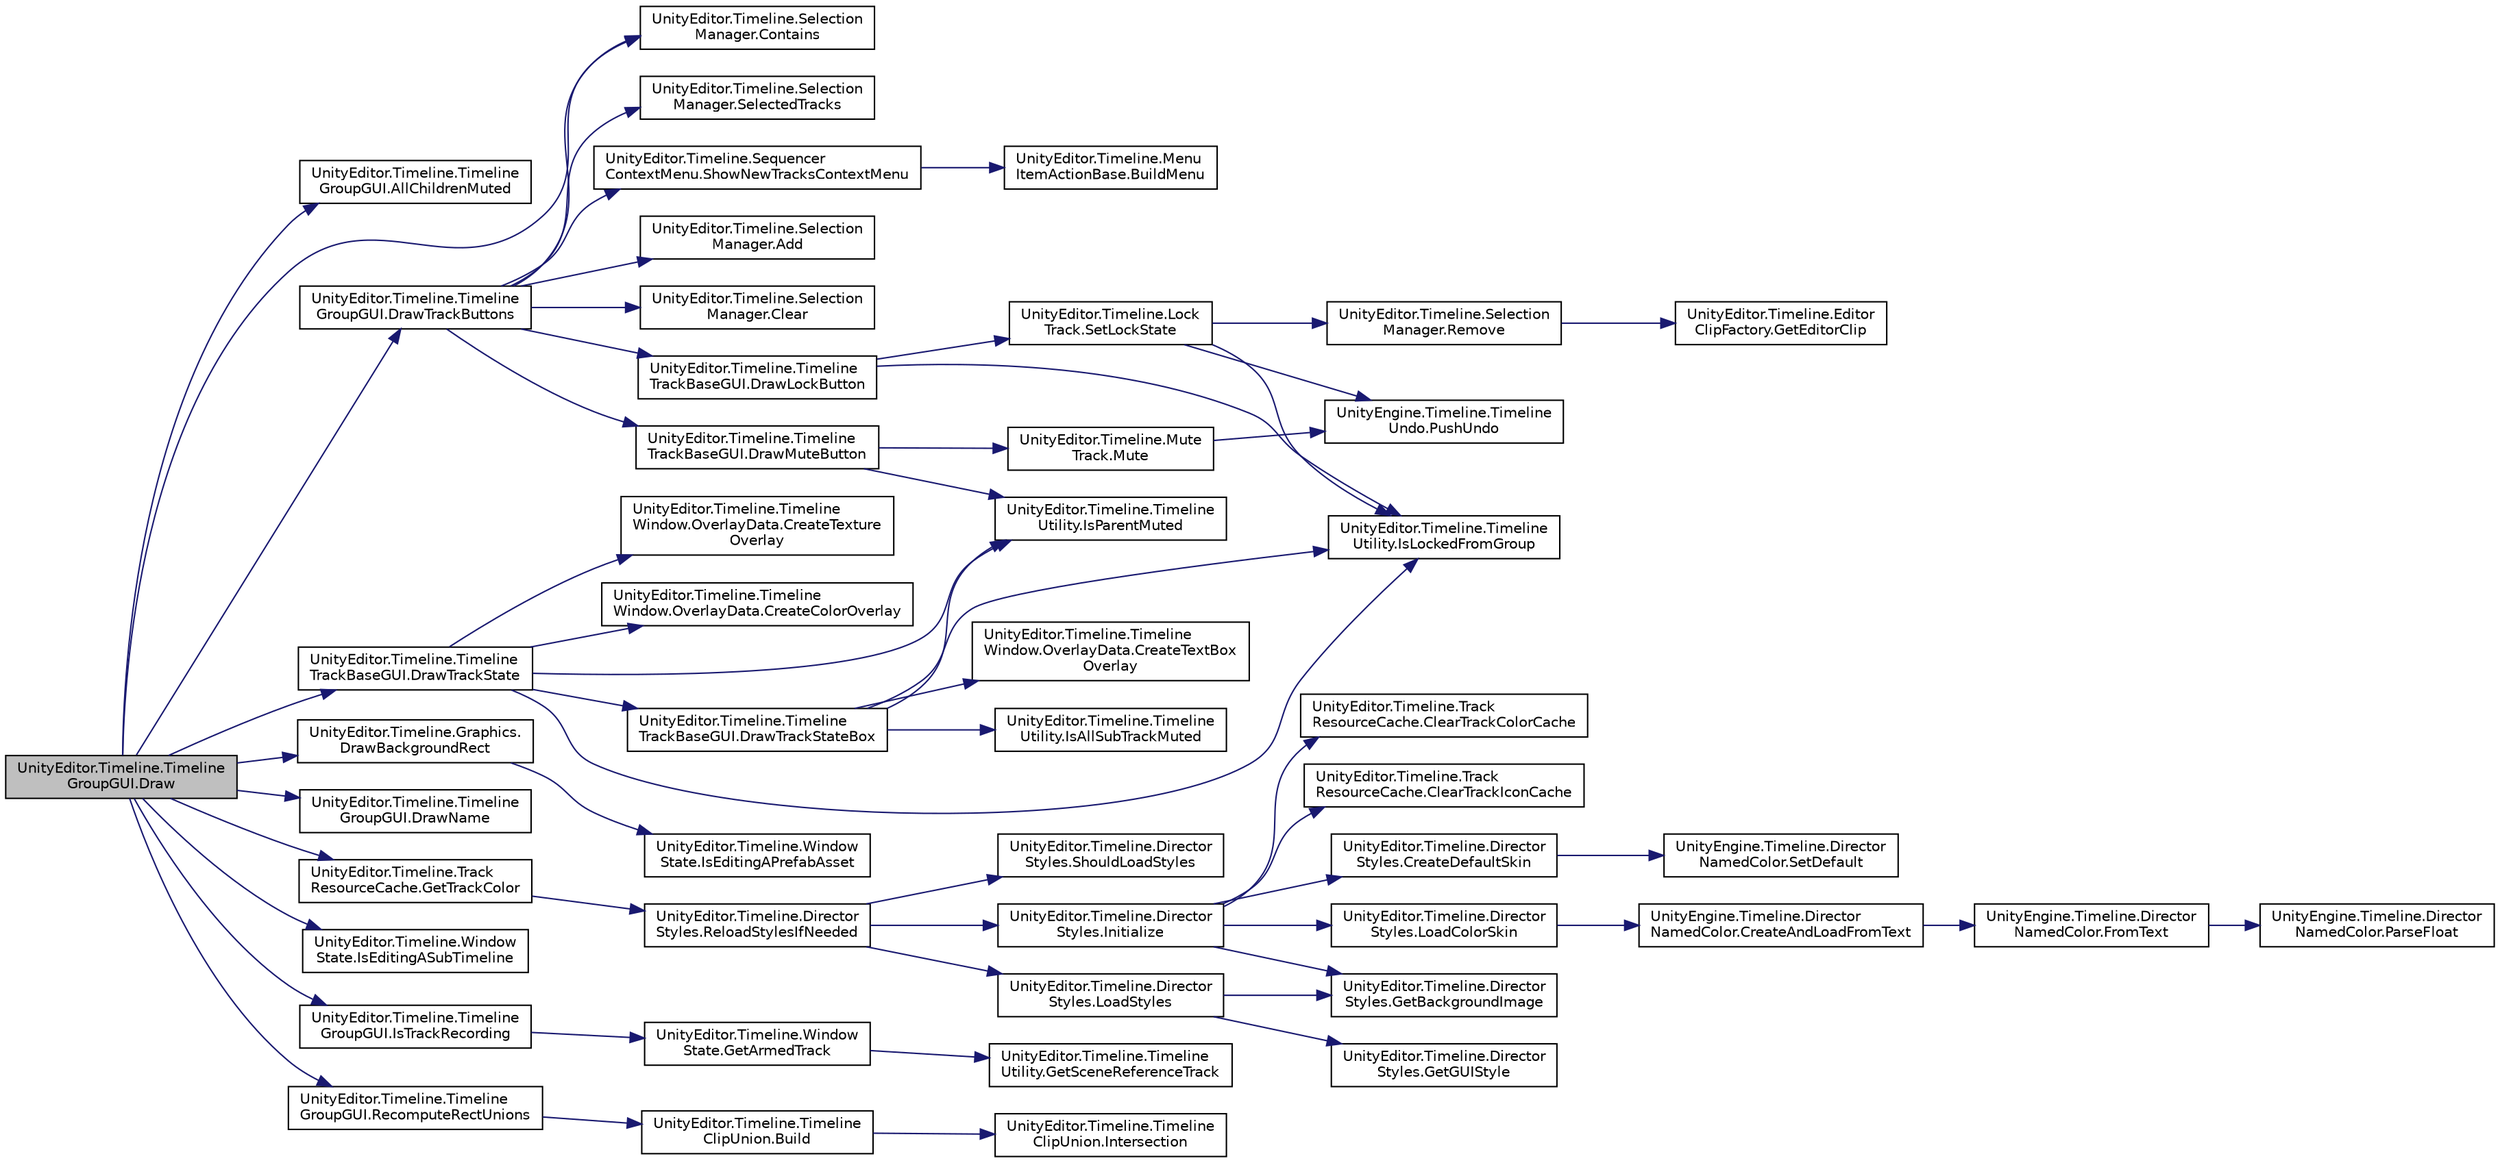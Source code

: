 digraph "UnityEditor.Timeline.TimelineGroupGUI.Draw"
{
 // LATEX_PDF_SIZE
  edge [fontname="Helvetica",fontsize="10",labelfontname="Helvetica",labelfontsize="10"];
  node [fontname="Helvetica",fontsize="10",shape=record];
  rankdir="LR";
  Node1 [label="UnityEditor.Timeline.Timeline\lGroupGUI.Draw",height=0.2,width=0.4,color="black", fillcolor="grey75", style="filled", fontcolor="black",tooltip=" "];
  Node1 -> Node2 [color="midnightblue",fontsize="10",style="solid",fontname="Helvetica"];
  Node2 [label="UnityEditor.Timeline.Timeline\lGroupGUI.AllChildrenMuted",height=0.2,width=0.4,color="black", fillcolor="white", style="filled",URL="$class_unity_editor_1_1_timeline_1_1_timeline_group_g_u_i.html#a43d1bce6f7b7b1eedc0d9b83830ab7d0",tooltip=" "];
  Node1 -> Node3 [color="midnightblue",fontsize="10",style="solid",fontname="Helvetica"];
  Node3 [label="UnityEditor.Timeline.Selection\lManager.Contains",height=0.2,width=0.4,color="black", fillcolor="white", style="filled",URL="$class_unity_editor_1_1_timeline_1_1_selection_manager.html#ab57d9cab613d1e53d50db9a43db506ca",tooltip=" "];
  Node1 -> Node4 [color="midnightblue",fontsize="10",style="solid",fontname="Helvetica"];
  Node4 [label="UnityEditor.Timeline.Graphics.\lDrawBackgroundRect",height=0.2,width=0.4,color="black", fillcolor="white", style="filled",URL="$class_unity_editor_1_1_timeline_1_1_graphics.html#a06e195e807585f3c10a9cfa8ebb054f6",tooltip=" "];
  Node4 -> Node5 [color="midnightblue",fontsize="10",style="solid",fontname="Helvetica"];
  Node5 [label="UnityEditor.Timeline.Window\lState.IsEditingAPrefabAsset",height=0.2,width=0.4,color="black", fillcolor="white", style="filled",URL="$class_unity_editor_1_1_timeline_1_1_window_state.html#abdb8d4bcf66232399e9fe17e7b3e5ff7",tooltip=" "];
  Node1 -> Node6 [color="midnightblue",fontsize="10",style="solid",fontname="Helvetica"];
  Node6 [label="UnityEditor.Timeline.Timeline\lGroupGUI.DrawName",height=0.2,width=0.4,color="black", fillcolor="white", style="filled",URL="$class_unity_editor_1_1_timeline_1_1_timeline_group_g_u_i.html#ae24924bae1025f5e16eb1a8c5430da64",tooltip=" "];
  Node1 -> Node7 [color="midnightblue",fontsize="10",style="solid",fontname="Helvetica"];
  Node7 [label="UnityEditor.Timeline.Timeline\lGroupGUI.DrawTrackButtons",height=0.2,width=0.4,color="black", fillcolor="white", style="filled",URL="$class_unity_editor_1_1_timeline_1_1_timeline_group_g_u_i.html#a44602f9f2b76e50f220dba033a078840",tooltip=" "];
  Node7 -> Node8 [color="midnightblue",fontsize="10",style="solid",fontname="Helvetica"];
  Node8 [label="UnityEditor.Timeline.Selection\lManager.Add",height=0.2,width=0.4,color="black", fillcolor="white", style="filled",URL="$class_unity_editor_1_1_timeline_1_1_selection_manager.html#ac0ae8dcaf9f44d7be4fc61cc05f5110b",tooltip=" "];
  Node7 -> Node9 [color="midnightblue",fontsize="10",style="solid",fontname="Helvetica"];
  Node9 [label="UnityEditor.Timeline.Selection\lManager.Clear",height=0.2,width=0.4,color="black", fillcolor="white", style="filled",URL="$class_unity_editor_1_1_timeline_1_1_selection_manager.html#a587eb1360aef383023f0eb0c7fe0d3a9",tooltip=" "];
  Node7 -> Node3 [color="midnightblue",fontsize="10",style="solid",fontname="Helvetica"];
  Node7 -> Node10 [color="midnightblue",fontsize="10",style="solid",fontname="Helvetica"];
  Node10 [label="UnityEditor.Timeline.Timeline\lTrackBaseGUI.DrawLockButton",height=0.2,width=0.4,color="black", fillcolor="white", style="filled",URL="$class_unity_editor_1_1_timeline_1_1_timeline_track_base_g_u_i.html#a5cc50e70dd9bca99feed69998f802b7d",tooltip=" "];
  Node10 -> Node11 [color="midnightblue",fontsize="10",style="solid",fontname="Helvetica"];
  Node11 [label="UnityEditor.Timeline.Timeline\lUtility.IsLockedFromGroup",height=0.2,width=0.4,color="black", fillcolor="white", style="filled",URL="$class_unity_editor_1_1_timeline_1_1_timeline_utility.html#af799952f2adcbfb55b514505212d334f",tooltip=" "];
  Node10 -> Node12 [color="midnightblue",fontsize="10",style="solid",fontname="Helvetica"];
  Node12 [label="UnityEditor.Timeline.Lock\lTrack.SetLockState",height=0.2,width=0.4,color="black", fillcolor="white", style="filled",URL="$class_unity_editor_1_1_timeline_1_1_lock_track.html#a16cddfecc512647aaceba47530dd7634",tooltip=" "];
  Node12 -> Node11 [color="midnightblue",fontsize="10",style="solid",fontname="Helvetica"];
  Node12 -> Node13 [color="midnightblue",fontsize="10",style="solid",fontname="Helvetica"];
  Node13 [label="UnityEngine.Timeline.Timeline\lUndo.PushUndo",height=0.2,width=0.4,color="black", fillcolor="white", style="filled",URL="$class_unity_engine_1_1_timeline_1_1_timeline_undo.html#a2c45dda5e68a6de6f481aee4888b352c",tooltip=" "];
  Node12 -> Node14 [color="midnightblue",fontsize="10",style="solid",fontname="Helvetica"];
  Node14 [label="UnityEditor.Timeline.Selection\lManager.Remove",height=0.2,width=0.4,color="black", fillcolor="white", style="filled",URL="$class_unity_editor_1_1_timeline_1_1_selection_manager.html#a64339f961d920c86357e95ee50bd937d",tooltip=" "];
  Node14 -> Node15 [color="midnightblue",fontsize="10",style="solid",fontname="Helvetica"];
  Node15 [label="UnityEditor.Timeline.Editor\lClipFactory.GetEditorClip",height=0.2,width=0.4,color="black", fillcolor="white", style="filled",URL="$class_unity_editor_1_1_timeline_1_1_editor_clip_factory.html#a2e8fade23bcb6e2be7aa64eac84d63c4",tooltip=" "];
  Node7 -> Node16 [color="midnightblue",fontsize="10",style="solid",fontname="Helvetica"];
  Node16 [label="UnityEditor.Timeline.Timeline\lTrackBaseGUI.DrawMuteButton",height=0.2,width=0.4,color="black", fillcolor="white", style="filled",URL="$class_unity_editor_1_1_timeline_1_1_timeline_track_base_g_u_i.html#a216c859b1650722fd4f86c1abe2fab16",tooltip=" "];
  Node16 -> Node17 [color="midnightblue",fontsize="10",style="solid",fontname="Helvetica"];
  Node17 [label="UnityEditor.Timeline.Timeline\lUtility.IsParentMuted",height=0.2,width=0.4,color="black", fillcolor="white", style="filled",URL="$class_unity_editor_1_1_timeline_1_1_timeline_utility.html#a0fef48abda9f214f1b5d893f480b5689",tooltip=" "];
  Node16 -> Node18 [color="midnightblue",fontsize="10",style="solid",fontname="Helvetica"];
  Node18 [label="UnityEditor.Timeline.Mute\lTrack.Mute",height=0.2,width=0.4,color="black", fillcolor="white", style="filled",URL="$class_unity_editor_1_1_timeline_1_1_mute_track.html#aa547622df3e5f0ac709422a51daccfb8",tooltip=" "];
  Node18 -> Node13 [color="midnightblue",fontsize="10",style="solid",fontname="Helvetica"];
  Node7 -> Node19 [color="midnightblue",fontsize="10",style="solid",fontname="Helvetica"];
  Node19 [label="UnityEditor.Timeline.Selection\lManager.SelectedTracks",height=0.2,width=0.4,color="black", fillcolor="white", style="filled",URL="$class_unity_editor_1_1_timeline_1_1_selection_manager.html#a3f7cb4a9d2f8441e66550d00de5ae731",tooltip=" "];
  Node7 -> Node20 [color="midnightblue",fontsize="10",style="solid",fontname="Helvetica"];
  Node20 [label="UnityEditor.Timeline.Sequencer\lContextMenu.ShowNewTracksContextMenu",height=0.2,width=0.4,color="black", fillcolor="white", style="filled",URL="$class_unity_editor_1_1_timeline_1_1_sequencer_context_menu.html#ac5db9160c5807a0f82aa4422ea1252fa",tooltip=" "];
  Node20 -> Node21 [color="midnightblue",fontsize="10",style="solid",fontname="Helvetica"];
  Node21 [label="UnityEditor.Timeline.Menu\lItemActionBase.BuildMenu",height=0.2,width=0.4,color="black", fillcolor="white", style="filled",URL="$class_unity_editor_1_1_timeline_1_1_menu_item_action_base.html#abeba653e51c697fda0abcbb64e5d5da3",tooltip=" "];
  Node1 -> Node22 [color="midnightblue",fontsize="10",style="solid",fontname="Helvetica"];
  Node22 [label="UnityEditor.Timeline.Timeline\lTrackBaseGUI.DrawTrackState",height=0.2,width=0.4,color="black", fillcolor="white", style="filled",URL="$class_unity_editor_1_1_timeline_1_1_timeline_track_base_g_u_i.html#a3083d956f452a068e3e4d3740980c798",tooltip=" "];
  Node22 -> Node23 [color="midnightblue",fontsize="10",style="solid",fontname="Helvetica"];
  Node23 [label="UnityEditor.Timeline.Timeline\lWindow.OverlayData.CreateColorOverlay",height=0.2,width=0.4,color="black", fillcolor="white", style="filled",URL="$struct_unity_editor_1_1_timeline_1_1_timeline_window_1_1_overlay_data.html#a1713c1b5c8e403140b0d11dd34a04e19",tooltip=" "];
  Node22 -> Node24 [color="midnightblue",fontsize="10",style="solid",fontname="Helvetica"];
  Node24 [label="UnityEditor.Timeline.Timeline\lWindow.OverlayData.CreateTexture\lOverlay",height=0.2,width=0.4,color="black", fillcolor="white", style="filled",URL="$struct_unity_editor_1_1_timeline_1_1_timeline_window_1_1_overlay_data.html#a189205b2893aafb4dae96017c30b2916",tooltip=" "];
  Node22 -> Node25 [color="midnightblue",fontsize="10",style="solid",fontname="Helvetica"];
  Node25 [label="UnityEditor.Timeline.Timeline\lTrackBaseGUI.DrawTrackStateBox",height=0.2,width=0.4,color="black", fillcolor="white", style="filled",URL="$class_unity_editor_1_1_timeline_1_1_timeline_track_base_g_u_i.html#a49cd5937af6f55d83b21bfc1553c5884",tooltip=" "];
  Node25 -> Node26 [color="midnightblue",fontsize="10",style="solid",fontname="Helvetica"];
  Node26 [label="UnityEditor.Timeline.Timeline\lWindow.OverlayData.CreateTextBox\lOverlay",height=0.2,width=0.4,color="black", fillcolor="white", style="filled",URL="$struct_unity_editor_1_1_timeline_1_1_timeline_window_1_1_overlay_data.html#ae1c7c93208239f4e3a8716e52016cb20",tooltip=" "];
  Node25 -> Node27 [color="midnightblue",fontsize="10",style="solid",fontname="Helvetica"];
  Node27 [label="UnityEditor.Timeline.Timeline\lUtility.IsAllSubTrackMuted",height=0.2,width=0.4,color="black", fillcolor="white", style="filled",URL="$class_unity_editor_1_1_timeline_1_1_timeline_utility.html#a80a74bd92be83089b449df3734bc5ae1",tooltip=" "];
  Node25 -> Node11 [color="midnightblue",fontsize="10",style="solid",fontname="Helvetica"];
  Node25 -> Node17 [color="midnightblue",fontsize="10",style="solid",fontname="Helvetica"];
  Node22 -> Node11 [color="midnightblue",fontsize="10",style="solid",fontname="Helvetica"];
  Node22 -> Node17 [color="midnightblue",fontsize="10",style="solid",fontname="Helvetica"];
  Node1 -> Node28 [color="midnightblue",fontsize="10",style="solid",fontname="Helvetica"];
  Node28 [label="UnityEditor.Timeline.Track\lResourceCache.GetTrackColor",height=0.2,width=0.4,color="black", fillcolor="white", style="filled",URL="$class_unity_editor_1_1_timeline_1_1_track_resource_cache.html#a29a0328cf46ba198f5be5f80fc8e8e9c",tooltip=" "];
  Node28 -> Node29 [color="midnightblue",fontsize="10",style="solid",fontname="Helvetica"];
  Node29 [label="UnityEditor.Timeline.Director\lStyles.ReloadStylesIfNeeded",height=0.2,width=0.4,color="black", fillcolor="white", style="filled",URL="$class_unity_editor_1_1_timeline_1_1_director_styles.html#a732bfd255994e36e43c4b7fe1567738e",tooltip=" "];
  Node29 -> Node30 [color="midnightblue",fontsize="10",style="solid",fontname="Helvetica"];
  Node30 [label="UnityEditor.Timeline.Director\lStyles.Initialize",height=0.2,width=0.4,color="black", fillcolor="white", style="filled",URL="$class_unity_editor_1_1_timeline_1_1_director_styles.html#a95064df69f138503d9d118c3e4f884ac",tooltip=" "];
  Node30 -> Node31 [color="midnightblue",fontsize="10",style="solid",fontname="Helvetica"];
  Node31 [label="UnityEditor.Timeline.Track\lResourceCache.ClearTrackColorCache",height=0.2,width=0.4,color="black", fillcolor="white", style="filled",URL="$class_unity_editor_1_1_timeline_1_1_track_resource_cache.html#aa34d222123efa2c6f18e4270d294e8ec",tooltip=" "];
  Node30 -> Node32 [color="midnightblue",fontsize="10",style="solid",fontname="Helvetica"];
  Node32 [label="UnityEditor.Timeline.Track\lResourceCache.ClearTrackIconCache",height=0.2,width=0.4,color="black", fillcolor="white", style="filled",URL="$class_unity_editor_1_1_timeline_1_1_track_resource_cache.html#a75d06f95433e84f1b9fa4e98cee1b498",tooltip=" "];
  Node30 -> Node33 [color="midnightblue",fontsize="10",style="solid",fontname="Helvetica"];
  Node33 [label="UnityEditor.Timeline.Director\lStyles.CreateDefaultSkin",height=0.2,width=0.4,color="black", fillcolor="white", style="filled",URL="$class_unity_editor_1_1_timeline_1_1_director_styles.html#a40d1da307a9eddde2b653927a0c76a12",tooltip=" "];
  Node33 -> Node34 [color="midnightblue",fontsize="10",style="solid",fontname="Helvetica"];
  Node34 [label="UnityEngine.Timeline.Director\lNamedColor.SetDefault",height=0.2,width=0.4,color="black", fillcolor="white", style="filled",URL="$class_unity_engine_1_1_timeline_1_1_director_named_color.html#ac30021b15c2b374cb1e4e5f78f36c3c9",tooltip=" "];
  Node30 -> Node35 [color="midnightblue",fontsize="10",style="solid",fontname="Helvetica"];
  Node35 [label="UnityEditor.Timeline.Director\lStyles.GetBackgroundImage",height=0.2,width=0.4,color="black", fillcolor="white", style="filled",URL="$class_unity_editor_1_1_timeline_1_1_director_styles.html#ad1a6d796ba54107ec2692a823b4113c4",tooltip=" "];
  Node30 -> Node36 [color="midnightblue",fontsize="10",style="solid",fontname="Helvetica"];
  Node36 [label="UnityEditor.Timeline.Director\lStyles.LoadColorSkin",height=0.2,width=0.4,color="black", fillcolor="white", style="filled",URL="$class_unity_editor_1_1_timeline_1_1_director_styles.html#a2bc6cdd0bc76ca77a3eba0d6c38ea4cb",tooltip=" "];
  Node36 -> Node37 [color="midnightblue",fontsize="10",style="solid",fontname="Helvetica"];
  Node37 [label="UnityEngine.Timeline.Director\lNamedColor.CreateAndLoadFromText",height=0.2,width=0.4,color="black", fillcolor="white", style="filled",URL="$class_unity_engine_1_1_timeline_1_1_director_named_color.html#a506d7a97aee83d1459a5211d6292d701",tooltip=" "];
  Node37 -> Node38 [color="midnightblue",fontsize="10",style="solid",fontname="Helvetica"];
  Node38 [label="UnityEngine.Timeline.Director\lNamedColor.FromText",height=0.2,width=0.4,color="black", fillcolor="white", style="filled",URL="$class_unity_engine_1_1_timeline_1_1_director_named_color.html#acd308eaa128ca513fc5f6516809b23ae",tooltip=" "];
  Node38 -> Node39 [color="midnightblue",fontsize="10",style="solid",fontname="Helvetica"];
  Node39 [label="UnityEngine.Timeline.Director\lNamedColor.ParseFloat",height=0.2,width=0.4,color="black", fillcolor="white", style="filled",URL="$class_unity_engine_1_1_timeline_1_1_director_named_color.html#a233f6c5e89bc95ee416ea0fef435ef2e",tooltip=" "];
  Node29 -> Node40 [color="midnightblue",fontsize="10",style="solid",fontname="Helvetica"];
  Node40 [label="UnityEditor.Timeline.Director\lStyles.LoadStyles",height=0.2,width=0.4,color="black", fillcolor="white", style="filled",URL="$class_unity_editor_1_1_timeline_1_1_director_styles.html#afdd908e90ea7641b686d1400dbeba125",tooltip=" "];
  Node40 -> Node35 [color="midnightblue",fontsize="10",style="solid",fontname="Helvetica"];
  Node40 -> Node41 [color="midnightblue",fontsize="10",style="solid",fontname="Helvetica"];
  Node41 [label="UnityEditor.Timeline.Director\lStyles.GetGUIStyle",height=0.2,width=0.4,color="black", fillcolor="white", style="filled",URL="$class_unity_editor_1_1_timeline_1_1_director_styles.html#a5d06f3ba51299cb44424869a8f523735",tooltip=" "];
  Node29 -> Node42 [color="midnightblue",fontsize="10",style="solid",fontname="Helvetica"];
  Node42 [label="UnityEditor.Timeline.Director\lStyles.ShouldLoadStyles",height=0.2,width=0.4,color="black", fillcolor="white", style="filled",URL="$class_unity_editor_1_1_timeline_1_1_director_styles.html#a4c84034e08d5c681e2a21648d85268bc",tooltip=" "];
  Node1 -> Node43 [color="midnightblue",fontsize="10",style="solid",fontname="Helvetica"];
  Node43 [label="UnityEditor.Timeline.Window\lState.IsEditingASubTimeline",height=0.2,width=0.4,color="black", fillcolor="white", style="filled",URL="$class_unity_editor_1_1_timeline_1_1_window_state.html#ae086aef433dbe7bc582a5e174ee6ed32",tooltip=" "];
  Node1 -> Node44 [color="midnightblue",fontsize="10",style="solid",fontname="Helvetica"];
  Node44 [label="UnityEditor.Timeline.Timeline\lGroupGUI.IsTrackRecording",height=0.2,width=0.4,color="black", fillcolor="white", style="filled",URL="$class_unity_editor_1_1_timeline_1_1_timeline_group_g_u_i.html#adafc7750100e3ce4824ffce6f34cf4dd",tooltip=" "];
  Node44 -> Node45 [color="midnightblue",fontsize="10",style="solid",fontname="Helvetica"];
  Node45 [label="UnityEditor.Timeline.Window\lState.GetArmedTrack",height=0.2,width=0.4,color="black", fillcolor="white", style="filled",URL="$class_unity_editor_1_1_timeline_1_1_window_state.html#aae6bf1fe75e9b2d331e969110c482b25",tooltip=" "];
  Node45 -> Node46 [color="midnightblue",fontsize="10",style="solid",fontname="Helvetica"];
  Node46 [label="UnityEditor.Timeline.Timeline\lUtility.GetSceneReferenceTrack",height=0.2,width=0.4,color="black", fillcolor="white", style="filled",URL="$class_unity_editor_1_1_timeline_1_1_timeline_utility.html#a7bd94e0bdc5ef28f8c7922386967d1e7",tooltip=" "];
  Node1 -> Node47 [color="midnightblue",fontsize="10",style="solid",fontname="Helvetica"];
  Node47 [label="UnityEditor.Timeline.Timeline\lGroupGUI.RecomputeRectUnions",height=0.2,width=0.4,color="black", fillcolor="white", style="filled",URL="$class_unity_editor_1_1_timeline_1_1_timeline_group_g_u_i.html#a1e0967497780251a2831a350aa172e41",tooltip=" "];
  Node47 -> Node48 [color="midnightblue",fontsize="10",style="solid",fontname="Helvetica"];
  Node48 [label="UnityEditor.Timeline.Timeline\lClipUnion.Build",height=0.2,width=0.4,color="black", fillcolor="white", style="filled",URL="$class_unity_editor_1_1_timeline_1_1_timeline_clip_union.html#a42bfdea2b388845806ecf0735a47391b",tooltip=" "];
  Node48 -> Node49 [color="midnightblue",fontsize="10",style="solid",fontname="Helvetica"];
  Node49 [label="UnityEditor.Timeline.Timeline\lClipUnion.Intersection",height=0.2,width=0.4,color="black", fillcolor="white", style="filled",URL="$class_unity_editor_1_1_timeline_1_1_timeline_clip_union.html#a7f8f4ceb911b66b0e23a6b2a7dac1557",tooltip=" "];
}
